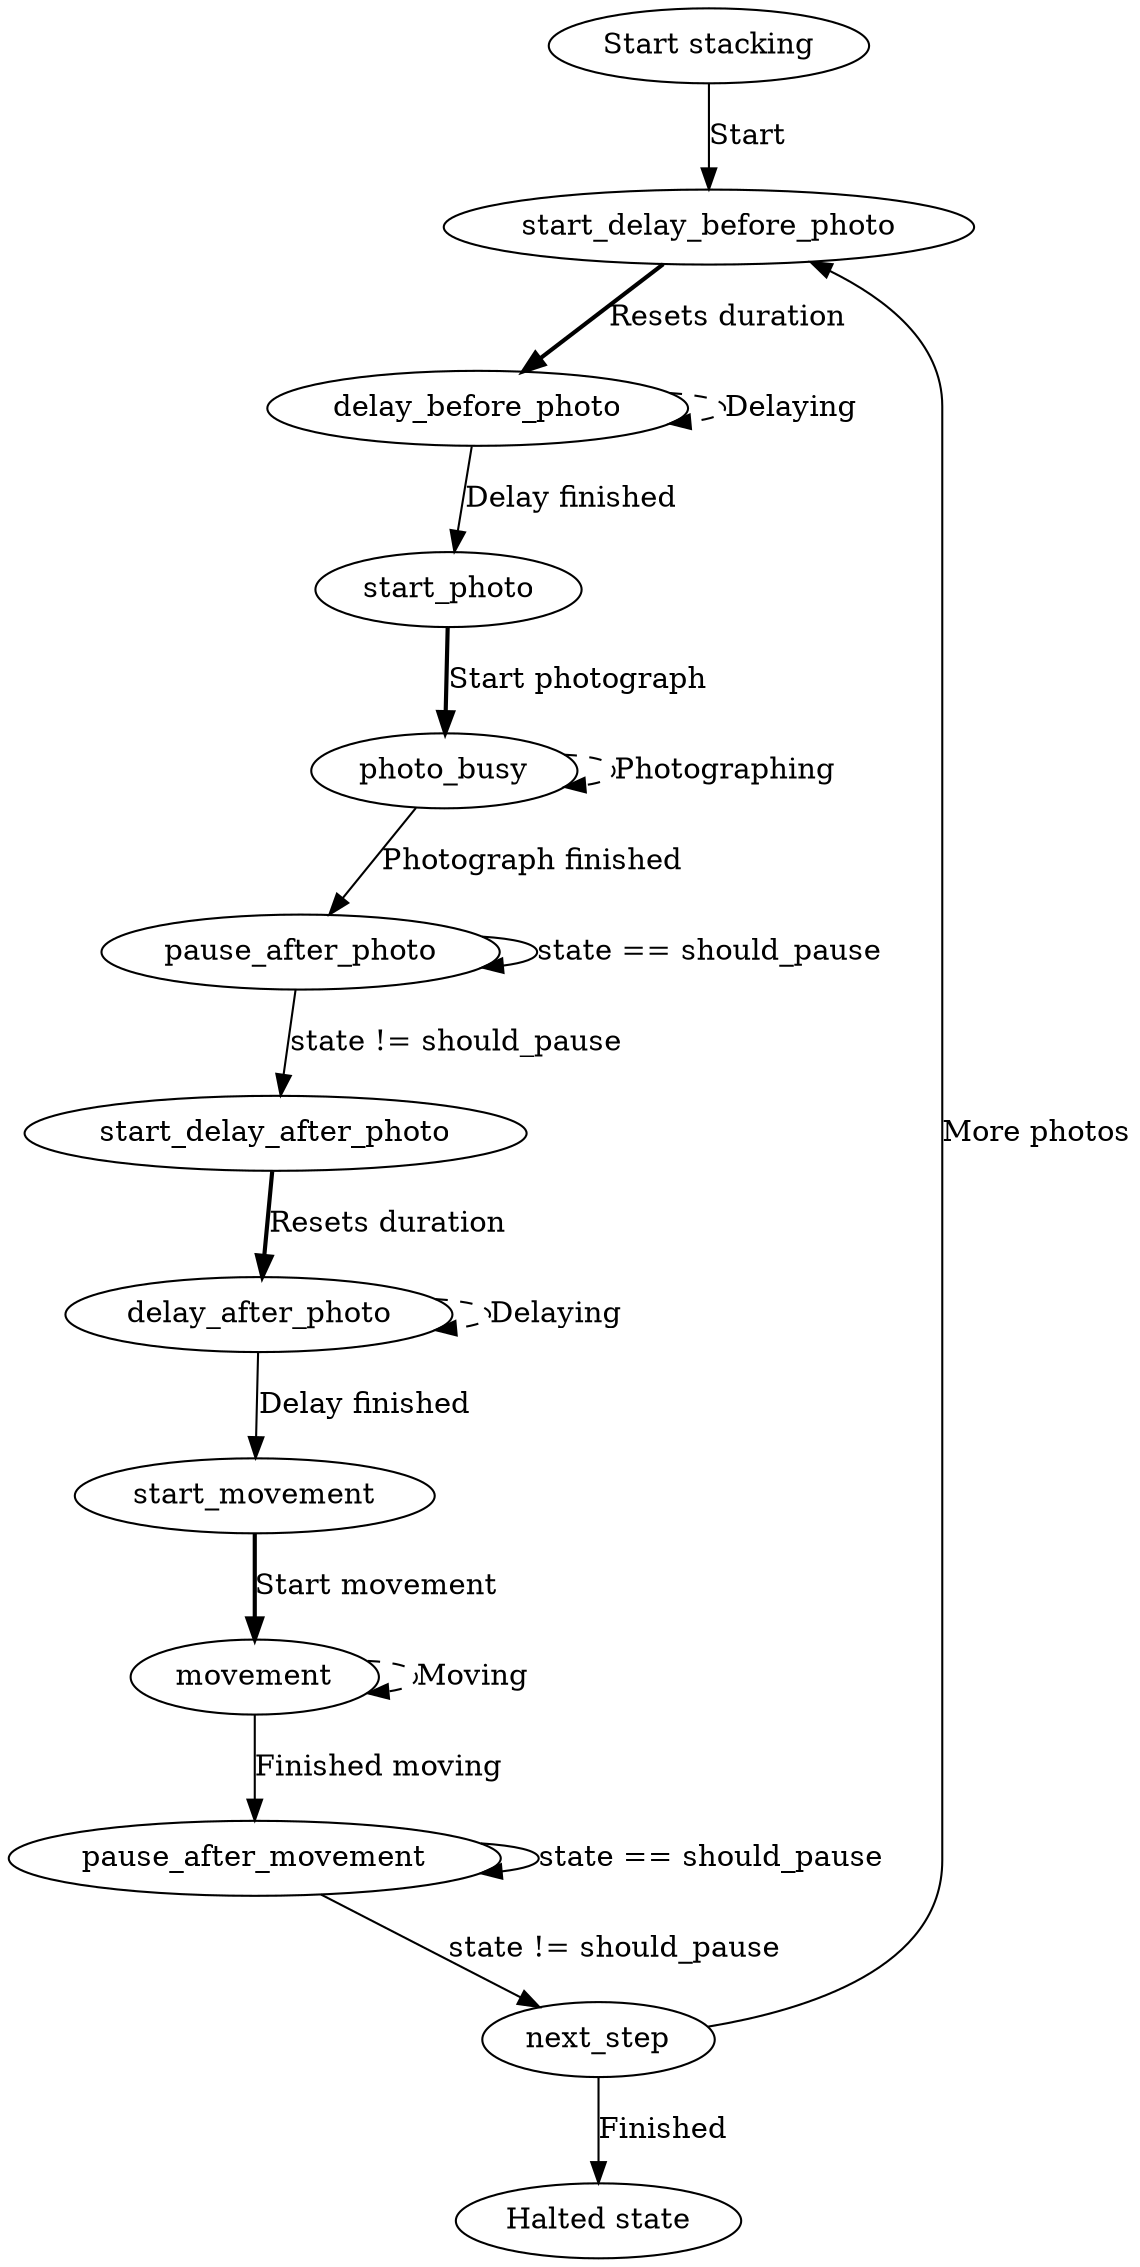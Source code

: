digraph {
    //splines=true;
    sep="+25,25";
    overlap=scalexy;
    //nodesep=1;
    //node [fontsize=15];
    //edge[weight=0.2];
    //layout=circo 

    // states
    start_delay_before_photo;
    delay_before_photo;
    start_photo;
    photo_busy;
    pause_after_photo;
    start_delay_after_photo;
    delay_after_photo;
    start_movement;
    movement;
    pause_after_movement;
    next_step;
    halted[label="Halted state"]; // exit point of stacking loop.
    startstack[label="Start stacking"]; // entry point

    // bold for lambda transitions
    // dashed for idling on an activity.

    // transitions
    startstack -> start_delay_before_photo [label="Start"]
    start_delay_before_photo -> delay_before_photo [style=bold, label="Resets duration"]

    delay_before_photo -> start_photo [label="Delay finished"]
    delay_before_photo -> delay_before_photo [style=dashed, label="Delaying"]

    start_photo -> photo_busy [style=bold, label="Start photograph"]

    photo_busy -> pause_after_photo [label="Photograph finished"]
    photo_busy -> photo_busy [style=dashed, label="Photographing"]


    pause_after_photo -> pause_after_photo [label="state == should_pause"]
    pause_after_photo -> start_delay_after_photo [label="state != should_pause"]

    start_delay_after_photo -> delay_after_photo [style=bold, label="Resets duration"]

    delay_after_photo -> delay_after_photo [style=dashed, label="Delaying"]
    delay_after_photo -> start_movement [label="Delay finished"]

    start_movement -> movement [style=bold, label="Start movement"]
    movement -> movement [style=dashed, label="Moving"]

    movement -> pause_after_movement [label="Finished moving"]

    pause_after_movement -> pause_after_movement [label="state == should_pause"]
    pause_after_movement -> next_step [label="state != should_pause"]

    next_step -> start_delay_before_photo [label="More photos"]
    next_step -> halted [label="Finished"]

}